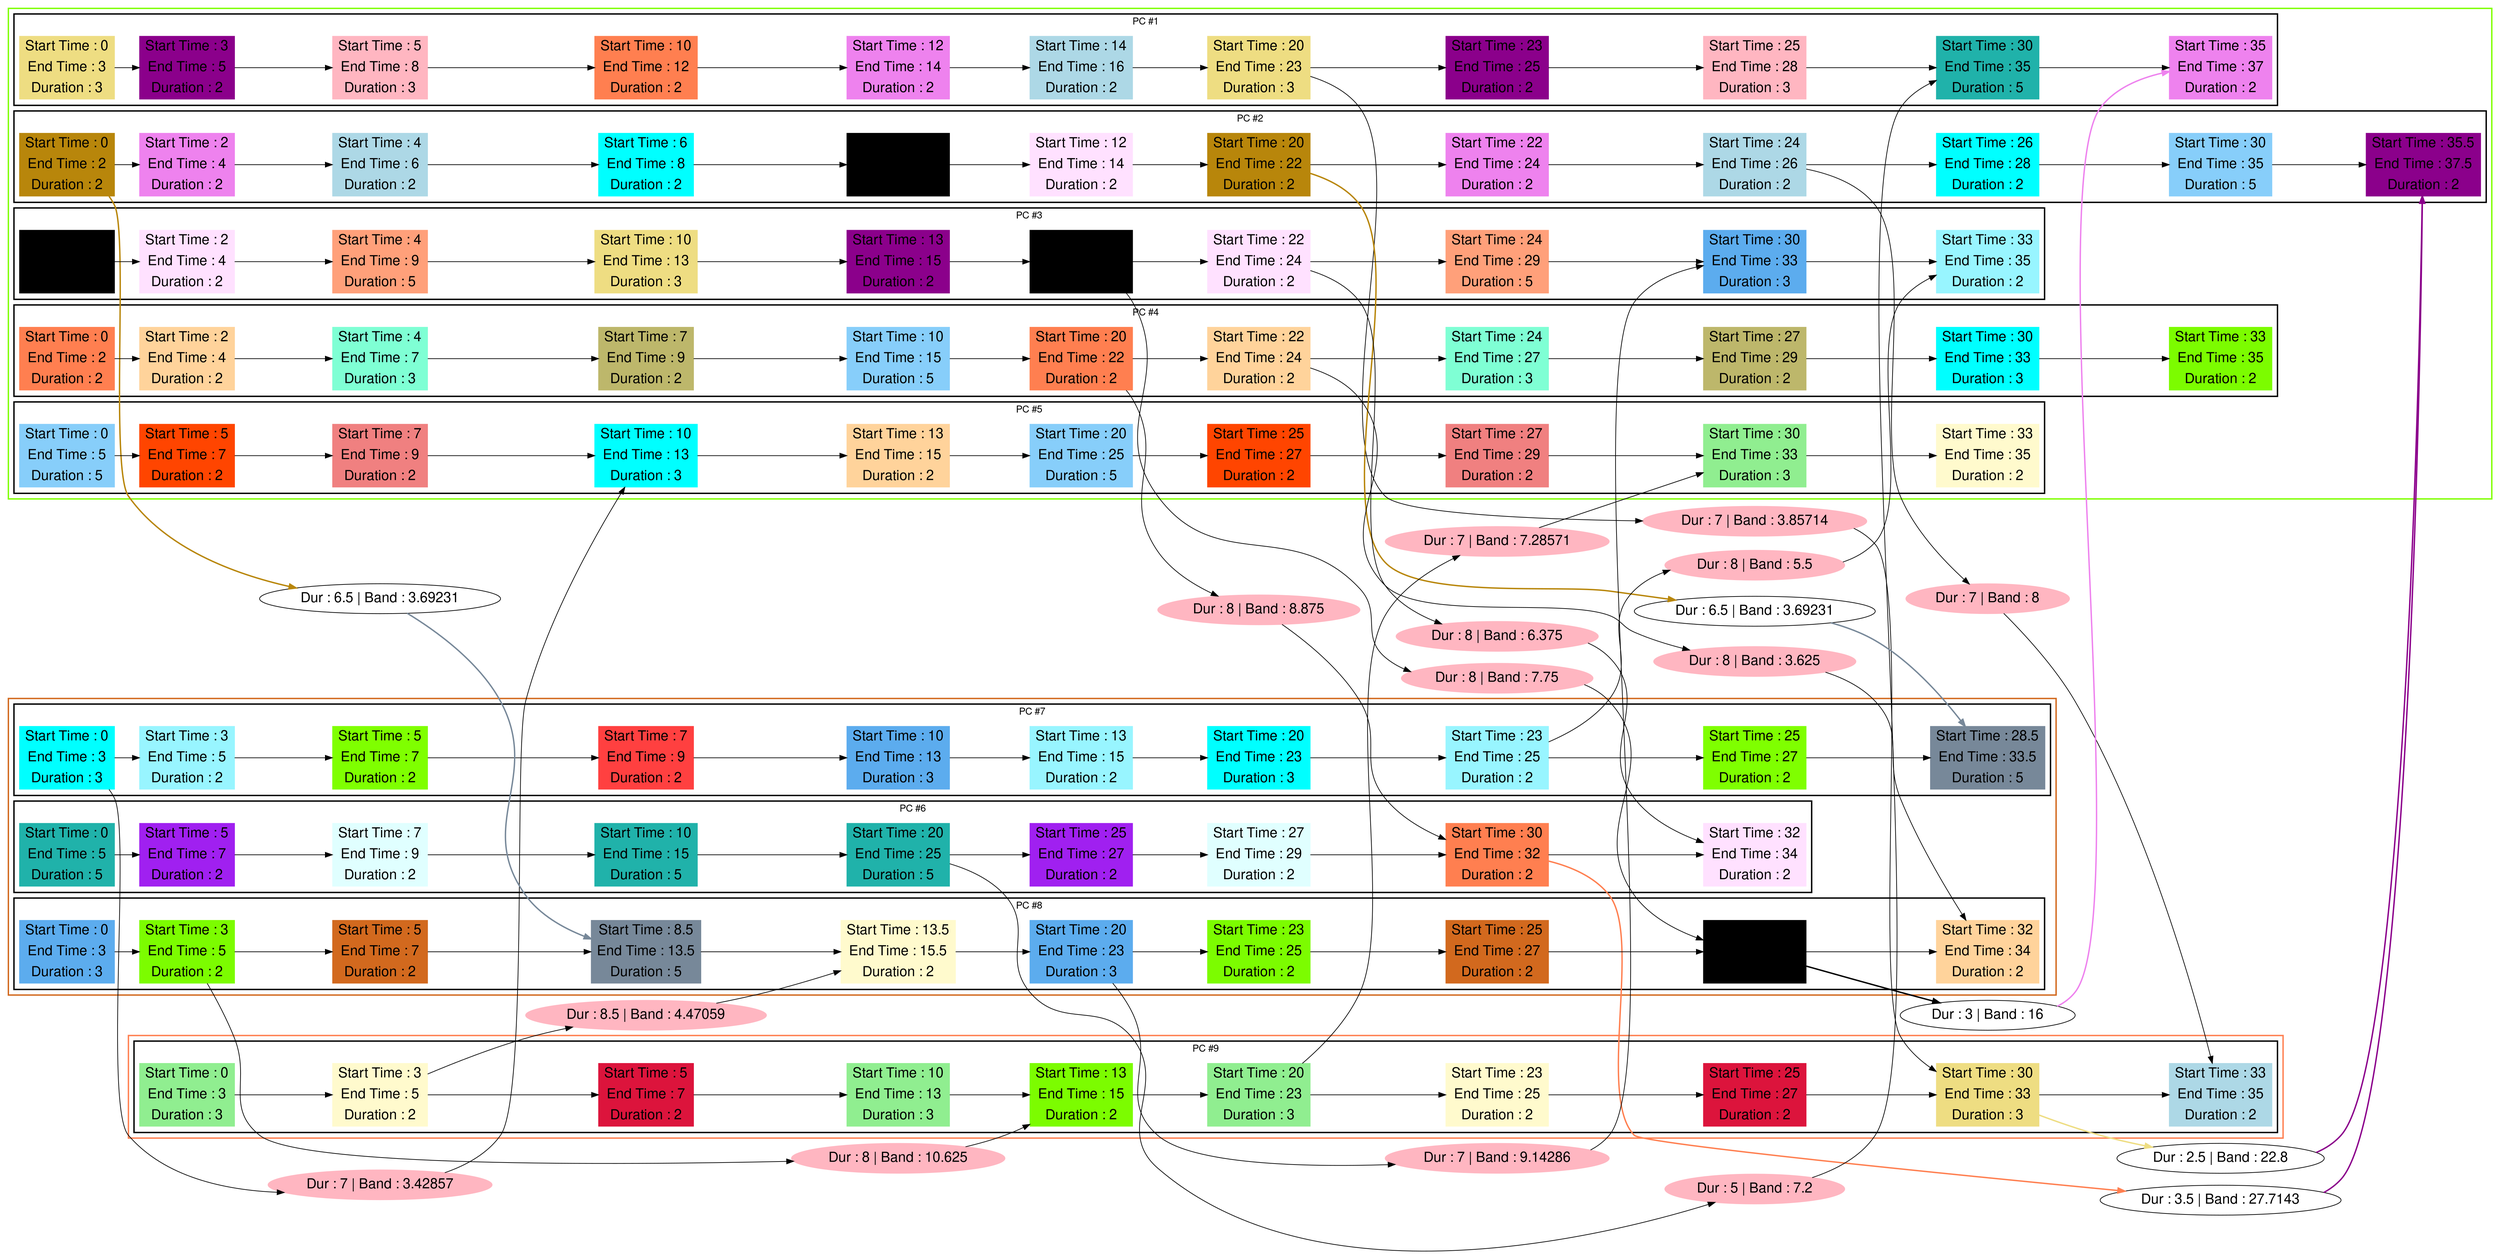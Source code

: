 digraph G {

fontname="Helvetica,Arial,sans-serif"
node [fontname="Helvetica,Arial,sans-serif"]
edge [fontname="Helvetica,Arial,sans-serif"]
graph [rankdir = "LR"];
node [fontsize = "20" shape = "ellipse"];

    subgraph cluster_Mod_0{
        color =chartreuse
        style = bold
        subgraph cluster_0{
           node [style=filled]
           color = black


            "node71" [
               label = "Start Time : 0 | End Time : 3 | Duration : 3"
               shape = "record"
               color = lightgoldenrod
            ]

            "node51" [
               label = "Start Time : 3 | End Time : 5 | Duration : 2"
               shape = "record"
               color = darkmagenta
            ]

            "node79" [
               label = "Start Time : 5 | End Time : 8 | Duration : 3"
               shape = "record"
               color = lightpink
            ]

            "node36" [
               label = "Start Time : 10 | End Time : 12 | Duration : 2"
               shape = "record"
               color = coral
            ]

            "node19" [
               label = "Start Time : 12 | End Time : 14 | Duration : 2"
               shape = "record"
               color = violet
            ]

            "node64" [
               label = "Start Time : 14 | End Time : 16 | Duration : 2"
               shape = "record"
               color = lightblue
            ]

            "node73" [
               label = "Start Time : 20 | End Time : 23 | Duration : 3"
               shape = "record"
               color = lightgoldenrod
            ]

            "node53" [
               label = "Start Time : 23 | End Time : 25 | Duration : 2"
               shape = "record"
               color = darkmagenta
            ]

            "node80" [
               label = "Start Time : 25 | End Time : 28 | Duration : 3"
               shape = "record"
               color = lightpink
            ]

            "node86" [
               label = "Start Time : 30 | End Time : 35 | Duration : 5"
               shape = "record"
               color = lightseagreen
            ]

            "node21" [
               label = "Start Time : 35 | End Time : 37 | Duration : 2"
               shape = "record"
               color = violet
            ]

            node71 -> node51 -> node79 -> node36 -> node19 -> node64 -> node73 -> node53 -> node80 -> node86 -> node21

            label = "PC #1"

        }
        subgraph cluster_1{
           node [style=filled]
           color = black


            "node47" [
               label = "Start Time : 0 | End Time : 2 | Duration : 2"
               shape = "record"
               color = darkgoldenrod
            ]

            "node18" [
               label = "Start Time : 2 | End Time : 4 | Duration : 2"
               shape = "record"
               color = violet
            ]

            "node63" [
               label = "Start Time : 4 | End Time : 6 | Duration : 2"
               shape = "record"
               color = lightblue
            ]

            "node45" [
               label = "Start Time : 6 | End Time : 8 | Duration : 2"
               shape = "record"
               color = cyan
            ]

            "node40" [
               label = "Start Time : 10 | End Time : 12 | Duration : 2"
               shape = "record"
               color = cornflower
            ]

            "node15" [
               label = "Start Time : 12 | End Time : 14 | Duration : 2"
               shape = "record"
               color = thistle1
            ]

            "node48" [
               label = "Start Time : 20 | End Time : 22 | Duration : 2"
               shape = "record"
               color = darkgoldenrod
            ]

            "node20" [
               label = "Start Time : 22 | End Time : 24 | Duration : 2"
               shape = "record"
               color = violet
            ]

            "node65" [
               label = "Start Time : 24 | End Time : 26 | Duration : 2"
               shape = "record"
               color = lightblue
            ]

            "node46" [
               label = "Start Time : 26 | End Time : 28 | Duration : 2"
               shape = "record"
               color = cyan
            ]

            "node90" [
               label = "Start Time : 30 | End Time : 35 | Duration : 5"
               shape = "record"
               color = lightskyblue
            ]

            "node54" [
               label = "Start Time : 35.5 | End Time : 37.5 | Duration : 2"
               shape = "record"
               color = darkmagenta
            ]

            node47 -> node18 -> node63 -> node45 -> node40 -> node15 -> node48 -> node20 -> node65 -> node46 -> node90 -> node54

            label = "PC #2"

        }
        subgraph cluster_2{
           node [style=filled]
           color = black


            "node39" [
               label = "Start Time : 0 | End Time : 2 | Duration : 2"
               shape = "record"
               color = cornflower
            ]

            "node14" [
               label = "Start Time : 2 | End Time : 4 | Duration : 2"
               shape = "record"
               color = thistle1
            ]

            "node81" [
               label = "Start Time : 4 | End Time : 9 | Duration : 5"
               shape = "record"
               color = lightsalmon
            ]

            "node72" [
               label = "Start Time : 10 | End Time : 13 | Duration : 3"
               shape = "record"
               color = lightgoldenrod
            ]

            "node52" [
               label = "Start Time : 13 | End Time : 15 | Duration : 2"
               shape = "record"
               color = darkmagenta
            ]

            "node41" [
               label = "Start Time : 20 | End Time : 22 | Duration : 2"
               shape = "record"
               color = cornflower
            ]

            "node16" [
               label = "Start Time : 22 | End Time : 24 | Duration : 2"
               shape = "record"
               color = thistle1
            ]

            "node82" [
               label = "Start Time : 24 | End Time : 29 | Duration : 5"
               shape = "record"
               color = lightsalmon
            ]

            "node3" [
               label = "Start Time : 30 | End Time : 33 | Duration : 3"
               shape = "record"
               color = steelblue2
            ]

            "node30" [
               label = "Start Time : 33 | End Time : 35 | Duration : 2"
               shape = "record"
               color = cadetblue1
            ]

            node39 -> node14 -> node81 -> node72 -> node52 -> node41 -> node16 -> node82 -> node3 -> node30

            label = "PC #3"

        }
        subgraph cluster_3{
           node [style=filled]
           color = black


            "node35" [
               label = "Start Time : 0 | End Time : 2 | Duration : 2"
               shape = "record"
               color = coral
            ]

            "node23" [
               label = "Start Time : 2 | End Time : 4 | Duration : 2"
               shape = "record"
               color = burlywood1
            ]

            "node8" [
               label = "Start Time : 4 | End Time : 7 | Duration : 3"
               shape = "record"
               color = aquamarine
            ]

            "node49" [
               label = "Start Time : 7 | End Time : 9 | Duration : 2"
               shape = "record"
               color = darkkhaki
            ]

            "node88" [
               label = "Start Time : 10 | End Time : 15 | Duration : 5"
               shape = "record"
               color = lightskyblue
            ]

            "node37" [
               label = "Start Time : 20 | End Time : 22 | Duration : 2"
               shape = "record"
               color = coral
            ]

            "node25" [
               label = "Start Time : 22 | End Time : 24 | Duration : 2"
               shape = "record"
               color = burlywood1
            ]

            "node9" [
               label = "Start Time : 24 | End Time : 27 | Duration : 3"
               shape = "record"
               color = aquamarine
            ]

            "node50" [
               label = "Start Time : 27 | End Time : 29 | Duration : 2"
               shape = "record"
               color = darkkhaki
            ]

            "node7" [
               label = "Start Time : 30 | End Time : 33 | Duration : 3"
               shape = "record"
               color = aqua
            ]

            "node58" [
               label = "Start Time : 33 | End Time : 35 | Duration : 2"
               shape = "record"
               color = lawngreen
            ]

            node35 -> node23 -> node8 -> node49 -> node88 -> node37 -> node25 -> node9 -> node50 -> node7 -> node58

            label = "PC #4"

        }
        subgraph cluster_4{
           node [style=filled]
           color = black


            "node87" [
               label = "Start Time : 0 | End Time : 5 | Duration : 5"
               shape = "record"
               color = lightskyblue
            ]

            "node10" [
               label = "Start Time : 5 | End Time : 7 | Duration : 2"
               shape = "record"
               color = orangered1
            ]

            "node67" [
               label = "Start Time : 7 | End Time : 9 | Duration : 2"
               shape = "record"
               color = lightcoral
            ]

            "node5" [
               label = "Start Time : 10 | End Time : 13 | Duration : 3"
               shape = "record"
               color = aqua
            ]

            "node24" [
               label = "Start Time : 13 | End Time : 15 | Duration : 2"
               shape = "record"
               color = burlywood1
            ]

            "node89" [
               label = "Start Time : 20 | End Time : 25 | Duration : 5"
               shape = "record"
               color = lightskyblue
            ]

            "node11" [
               label = "Start Time : 25 | End Time : 27 | Duration : 2"
               shape = "record"
               color = orangered1
            ]

            "node68" [
               label = "Start Time : 27 | End Time : 29 | Duration : 2"
               shape = "record"
               color = lightcoral
            ]

            "node78" [
               label = "Start Time : 30 | End Time : 33 | Duration : 3"
               shape = "record"
               color = lightgreen
            ]

            "node62" [
               label = "Start Time : 33 | End Time : 35 | Duration : 2"
               shape = "record"
               color = lemonchiffon
            ]

            node87 -> node10 -> node67 -> node5 -> node24 -> node89 -> node11 -> node68 -> node78 -> node62

            label = "PC #5"

        }
    }
    subgraph cluster_Mod_5{
        color =chocolate
        style = bold
        subgraph cluster_5{
           node [style=filled]
           color = black


            "node83" [
               label = "Start Time : 0 | End Time : 5 | Duration : 5"
               shape = "record"
               color = lightseagreen
            ]

            "node12" [
               label = "Start Time : 5 | End Time : 7 | Duration : 2"
               shape = "record"
               color = x11purple
            ]

            "node69" [
               label = "Start Time : 7 | End Time : 9 | Duration : 2"
               shape = "record"
               color = lightcyan
            ]

            "node84" [
               label = "Start Time : 10 | End Time : 15 | Duration : 5"
               shape = "record"
               color = lightseagreen
            ]

            "node85" [
               label = "Start Time : 20 | End Time : 25 | Duration : 5"
               shape = "record"
               color = lightseagreen
            ]

            "node13" [
               label = "Start Time : 25 | End Time : 27 | Duration : 2"
               shape = "record"
               color = x11purple
            ]

            "node70" [
               label = "Start Time : 27 | End Time : 29 | Duration : 2"
               shape = "record"
               color = lightcyan
            ]

            "node38" [
               label = "Start Time : 30 | End Time : 32 | Duration : 2"
               shape = "record"
               color = coral
            ]

            "node17" [
               label = "Start Time : 32 | End Time : 34 | Duration : 2"
               shape = "record"
               color = thistle1
            ]

            node83 -> node12 -> node69 -> node84 -> node85 -> node13 -> node70 -> node38 -> node17

            label = "PC #6"

        }
        subgraph cluster_6{
           node [style=filled]
           color = black


            "node4" [
               label = "Start Time : 0 | End Time : 3 | Duration : 3"
               shape = "record"
               color = aqua
            ]

            "node27" [
               label = "Start Time : 3 | End Time : 5 | Duration : 2"
               shape = "record"
               color = cadetblue1
            ]

            "node31" [
               label = "Start Time : 5 | End Time : 7 | Duration : 2"
               shape = "record"
               color = chartreuse
            ]

            "node22" [
               label = "Start Time : 7 | End Time : 9 | Duration : 2"
               shape = "record"
               color = brown1
            ]

            "node1" [
               label = "Start Time : 10 | End Time : 13 | Duration : 3"
               shape = "record"
               color = steelblue2
            ]

            "node28" [
               label = "Start Time : 13 | End Time : 15 | Duration : 2"
               shape = "record"
               color = cadetblue1
            ]

            "node6" [
               label = "Start Time : 20 | End Time : 23 | Duration : 3"
               shape = "record"
               color = aqua
            ]

            "node29" [
               label = "Start Time : 23 | End Time : 25 | Duration : 2"
               shape = "record"
               color = cadetblue1
            ]

            "node32" [
               label = "Start Time : 25 | End Time : 27 | Duration : 2"
               shape = "record"
               color = chartreuse
            ]

            "node92" [
               label = "Start Time : 28.5 | End Time : 33.5 | Duration : 5"
               shape = "record"
               color = lightslategray
            ]

            node4 -> node27 -> node31 -> node22 -> node1 -> node28 -> node6 -> node29 -> node32 -> node92

            label = "PC #7"

        }
        subgraph cluster_7{
           node [style=filled]
           color = black


            "node0" [
               label = "Start Time : 0 | End Time : 3 | Duration : 3"
               shape = "record"
               color = steelblue2
            ]

            "node55" [
               label = "Start Time : 3 | End Time : 5 | Duration : 2"
               shape = "record"
               color = lawngreen
            ]

            "node33" [
               label = "Start Time : 5 | End Time : 7 | Duration : 2"
               shape = "record"
               color = chocolate
            ]

            "node91" [
               label = "Start Time : 8.5 | End Time : 13.5 | Duration : 5"
               shape = "record"
               color = lightslategray
            ]

            "node60" [
               label = "Start Time : 13.5 | End Time : 15.5 | Duration : 2"
               shape = "record"
               color = lemonchiffon
            ]

            "node2" [
               label = "Start Time : 20 | End Time : 23 | Duration : 3"
               shape = "record"
               color = steelblue2
            ]

            "node57" [
               label = "Start Time : 23 | End Time : 25 | Duration : 2"
               shape = "record"
               color = lawngreen
            ]

            "node34" [
               label = "Start Time : 25 | End Time : 27 | Duration : 2"
               shape = "record"
               color = chocolate
            ]

            "node42" [
               label = "Start Time : 30 | End Time : 32 | Duration : 2"
               shape = "record"
               color = cornflower
            ]

            "node26" [
               label = "Start Time : 32 | End Time : 34 | Duration : 2"
               shape = "record"
               color = burlywood1
            ]

            node0 -> node55 -> node33 -> node91 -> node60 -> node2 -> node57 -> node34 -> node42 -> node26

            label = "PC #8"

        }
    }
    subgraph cluster_Mod_8{
        color =coral
        style = bold
        subgraph cluster_8{
           node [style=filled]
           color = black


            "node75" [
               label = "Start Time : 0 | End Time : 3 | Duration : 3"
               shape = "record"
               color = lightgreen
            ]

            "node59" [
               label = "Start Time : 3 | End Time : 5 | Duration : 2"
               shape = "record"
               color = lemonchiffon
            ]

            "node43" [
               label = "Start Time : 5 | End Time : 7 | Duration : 2"
               shape = "record"
               color = crimson
            ]

            "node76" [
               label = "Start Time : 10 | End Time : 13 | Duration : 3"
               shape = "record"
               color = lightgreen
            ]

            "node56" [
               label = "Start Time : 13 | End Time : 15 | Duration : 2"
               shape = "record"
               color = lawngreen
            ]

            "node77" [
               label = "Start Time : 20 | End Time : 23 | Duration : 3"
               shape = "record"
               color = lightgreen
            ]

            "node61" [
               label = "Start Time : 23 | End Time : 25 | Duration : 2"
               shape = "record"
               color = lemonchiffon
            ]

            "node44" [
               label = "Start Time : 25 | End Time : 27 | Duration : 2"
               shape = "record"
               color = crimson
            ]

            "node74" [
               label = "Start Time : 30 | End Time : 33 | Duration : 3"
               shape = "record"
               color = lightgoldenrod
            ]

            "node66" [
               label = "Start Time : 33 | End Time : 35 | Duration : 2"
               shape = "record"
               color = lightblue
            ]

            node75 -> node59 -> node43 -> node76 -> node56 -> node77 -> node61 -> node44 -> node74 -> node66

            label = "PC #9"

        }
    }
    "contextMessage0" [
       label = "Dur : 7 | Band : 3.42857"
       shape = "ellipse"       color = lightpink
       style = filled   ]
    "contextMessage1" [
       label = "Dur : 8 | Band : 10.625"
       shape = "ellipse"       color = lightpink
       style = filled   ]
    "contextMessage2" [
       label = "Dur : 8.5 | Band : 4.47059"
       shape = "ellipse"       color = lightpink
       style = filled   ]
    "contextMessage3" [
       label = "Dur : 8 | Band : 8.875"
       shape = "ellipse"       color = lightpink
       style = filled   ]
    "contextMessage4" [
       label = "Dur : 8 | Band : 7.75"
       shape = "ellipse"       color = lightpink
       style = filled   ]
    "contextMessage5" [
       label = "Dur : 7 | Band : 3.85714"
       shape = "ellipse"       color = lightpink
       style = filled   ]
    "contextMessage6" [
       label = "Dur : 5 | Band : 7.2"
       shape = "ellipse"       color = lightpink
       style = filled   ]
    "contextMessage7" [
       label = "Dur : 7 | Band : 9.14286"
       shape = "ellipse"       color = lightpink
       style = filled   ]
    "contextMessage8" [
       label = "Dur : 7 | Band : 7.28571"
       shape = "ellipse"       color = lightpink
       style = filled   ]
    "contextMessage9" [
       label = "Dur : 8 | Band : 6.375"
       shape = "ellipse"       color = lightpink
       style = filled   ]
    "contextMessage10" [
       label = "Dur : 8 | Band : 3.625"
       shape = "ellipse"       color = lightpink
       style = filled   ]
    "contextMessage11" [
       label = "Dur : 8 | Band : 5.5"
       shape = "ellipse"       color = lightpink
       style = filled   ]
    "contextMessage12" [
       label = "Dur : 7 | Band : 8"
       shape = "ellipse"       color = lightpink
       style = filled   ]

    node4 -> contextMessage0 -> node5
    node55 -> contextMessage1 -> node56
    node59 -> contextMessage2 -> node60
    node37 -> contextMessage3 -> node38
    node41 -> contextMessage4 -> node42
    node73 -> contextMessage5 -> node74
    node85 -> contextMessage6 -> node86
    node2 -> contextMessage7 -> node3
    node77 -> contextMessage8 -> node78
    node16 -> contextMessage9 -> node17
    node25 -> contextMessage10 -> node26
    node29 -> contextMessage11 -> node30
    node65 -> contextMessage12 -> node66

    "message0" [
       label = "Dur : 6.5 | Band : 3.69231"
       shape = "ellipse"   ]
    "message1" [
       label = "Dur : 6.5 | Band : 3.69231"
       shape = "ellipse"   ]
    "message2" [
       label = "Dur : 3.5 | Band : 27.7143"
       shape = "ellipse"   ]
    "message3" [
       label = "Dur : 3 | Band : 16"
       shape = "ellipse"   ]
    "message4" [
       label = "Dur : 2.5 | Band : 22.8"
       shape = "ellipse"   ]

    node47 -> message0 [color =darkgoldenrod style = bold]
    message0 -> node91 [color =lightslategray style = bold]
    node48 -> message1 [color =darkgoldenrod style = bold]
    message1 -> node92 [color =lightslategray style = bold]
    node38 -> message2 [color =coral style = bold]
    message2 -> node54 [color =darkmagenta style = bold]
    node42 -> message3 [color =cornflower style = bold]
    message3 -> node21 [color =violet style = bold]
    node74 -> message4 [color =lightgoldenrod style = bold]
    message4 -> node54 [color =darkmagenta style = bold]

}

